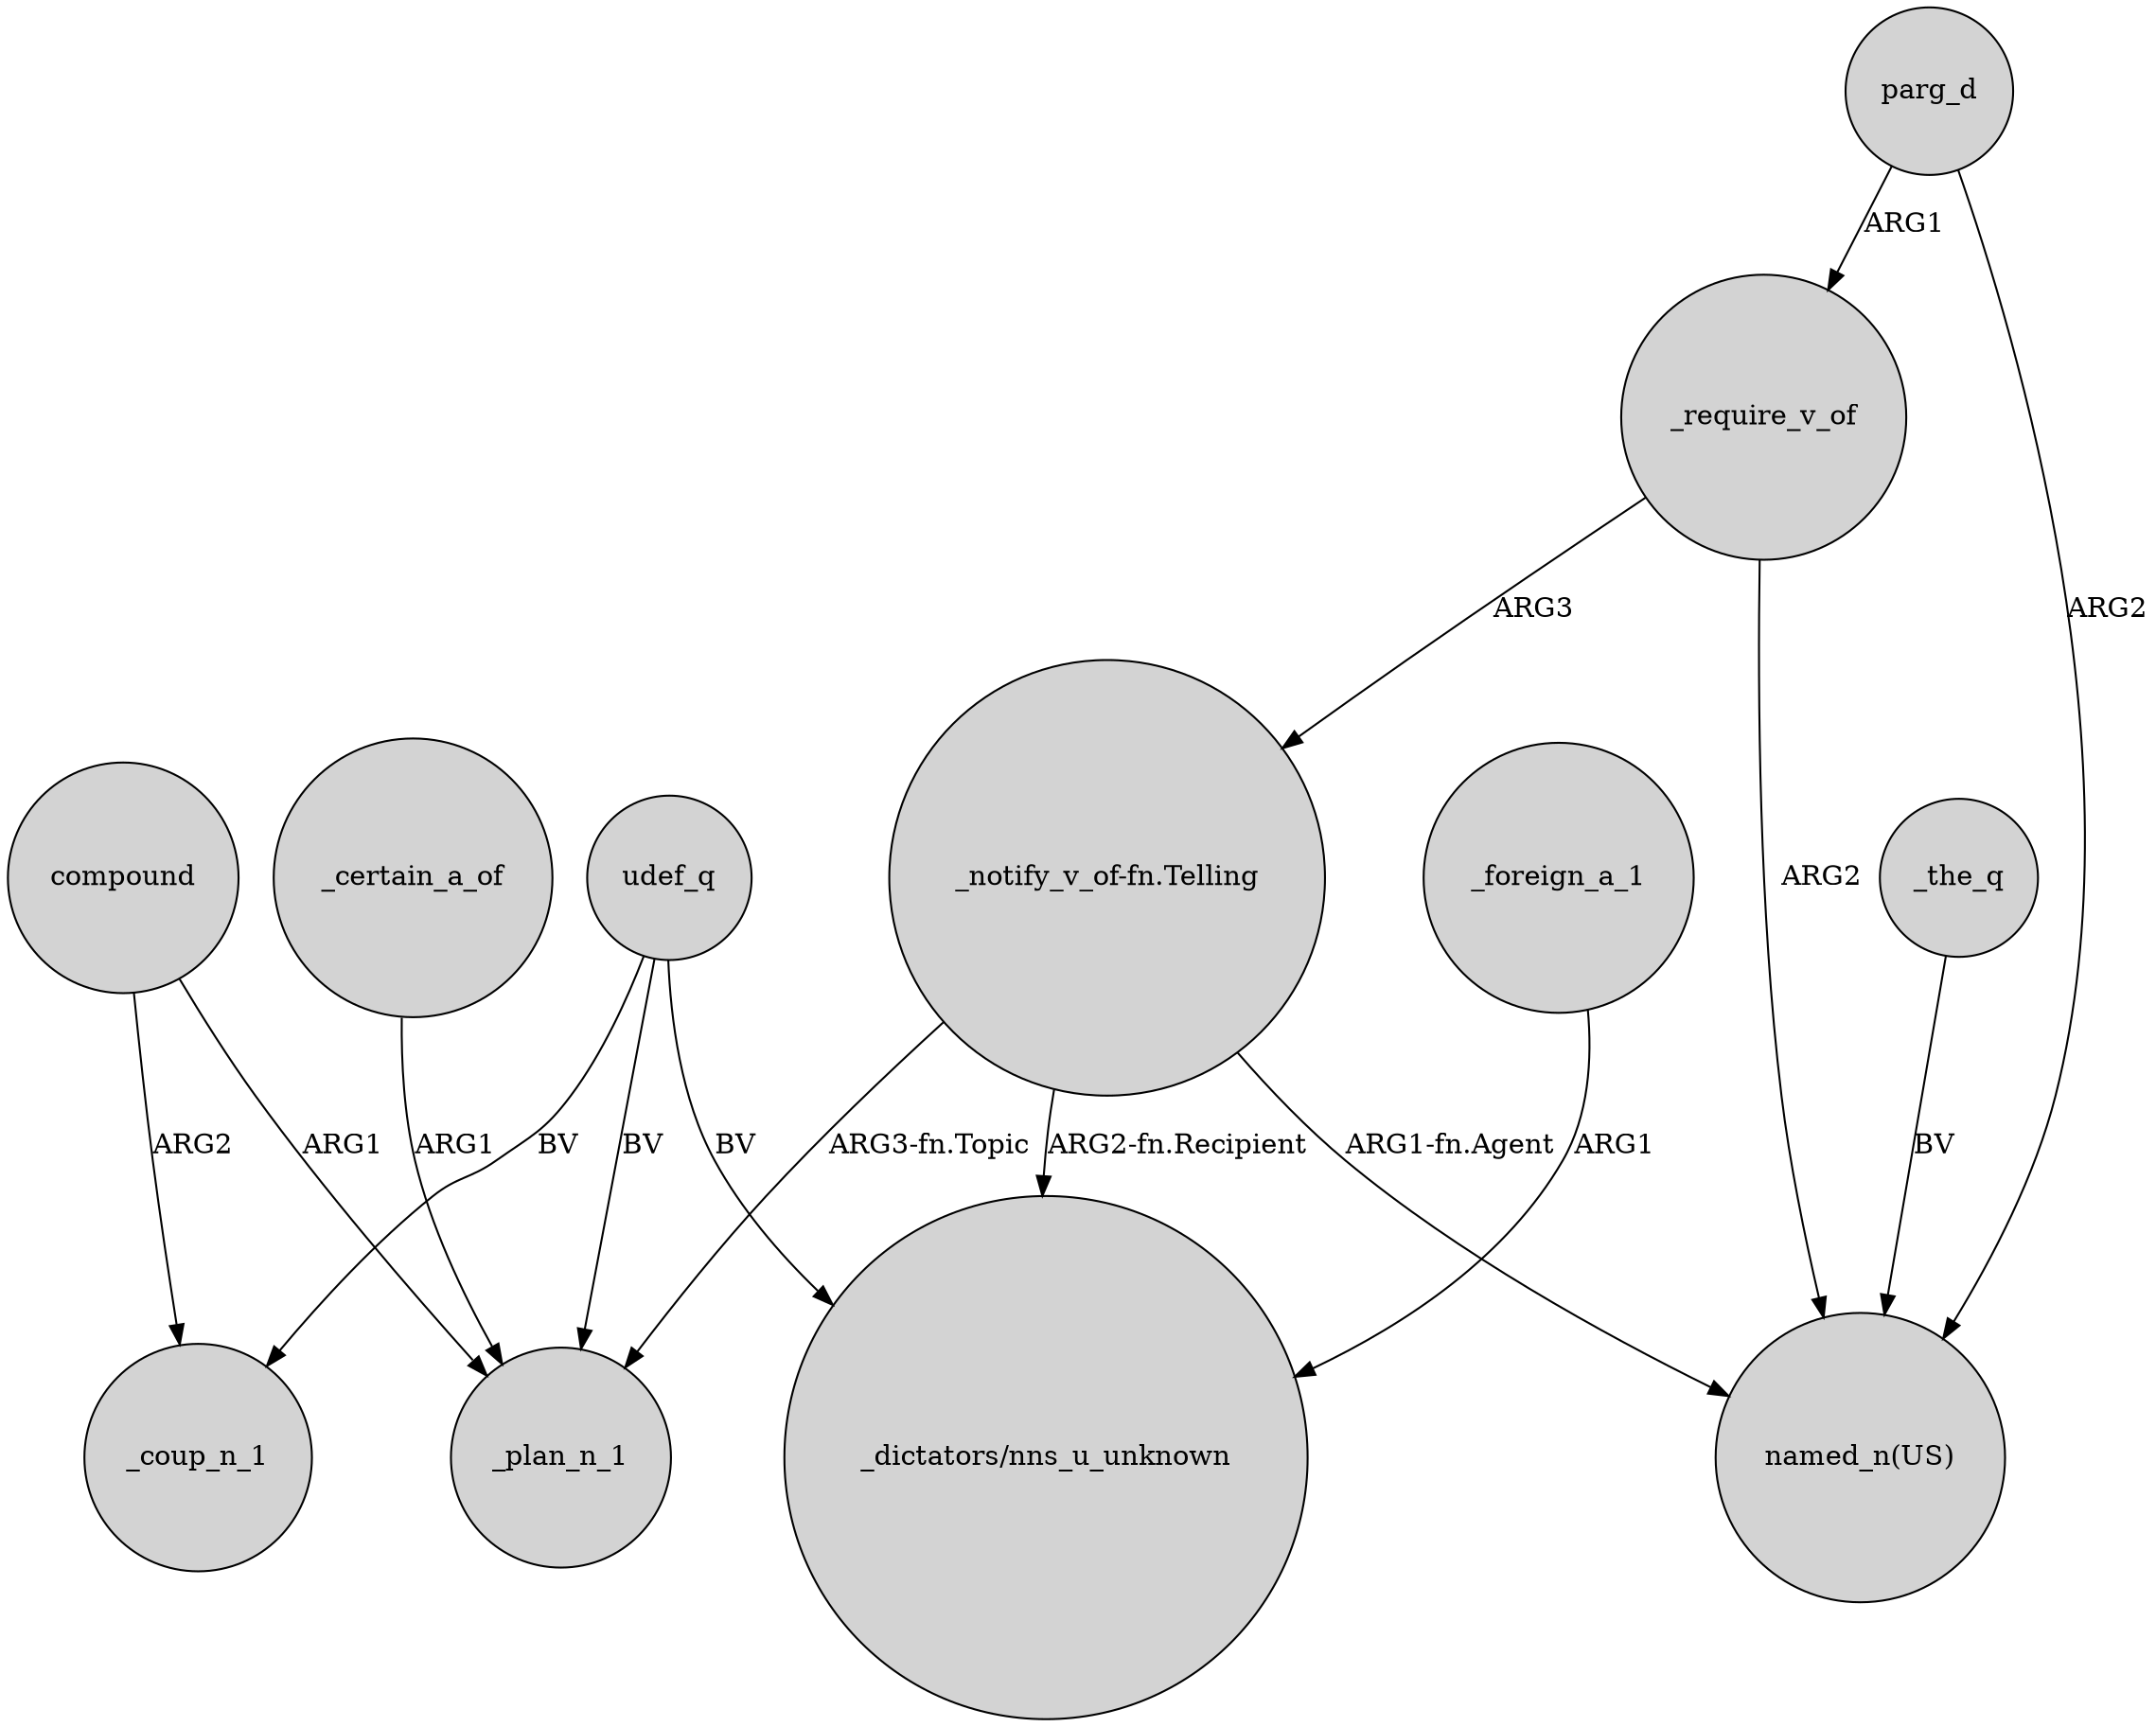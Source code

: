 digraph {
	node [shape=circle style=filled]
	_certain_a_of -> _plan_n_1 [label=ARG1]
	"_notify_v_of-fn.Telling" -> "_dictators/nns_u_unknown" [label="ARG2-fn.Recipient"]
	compound -> _plan_n_1 [label=ARG1]
	udef_q -> _coup_n_1 [label=BV]
	parg_d -> "named_n(US)" [label=ARG2]
	udef_q -> "_dictators/nns_u_unknown" [label=BV]
	_foreign_a_1 -> "_dictators/nns_u_unknown" [label=ARG1]
	udef_q -> _plan_n_1 [label=BV]
	_require_v_of -> "_notify_v_of-fn.Telling" [label=ARG3]
	compound -> _coup_n_1 [label=ARG2]
	_the_q -> "named_n(US)" [label=BV]
	"_notify_v_of-fn.Telling" -> "named_n(US)" [label="ARG1-fn.Agent"]
	"_notify_v_of-fn.Telling" -> _plan_n_1 [label="ARG3-fn.Topic"]
	parg_d -> _require_v_of [label=ARG1]
	_require_v_of -> "named_n(US)" [label=ARG2]
}
